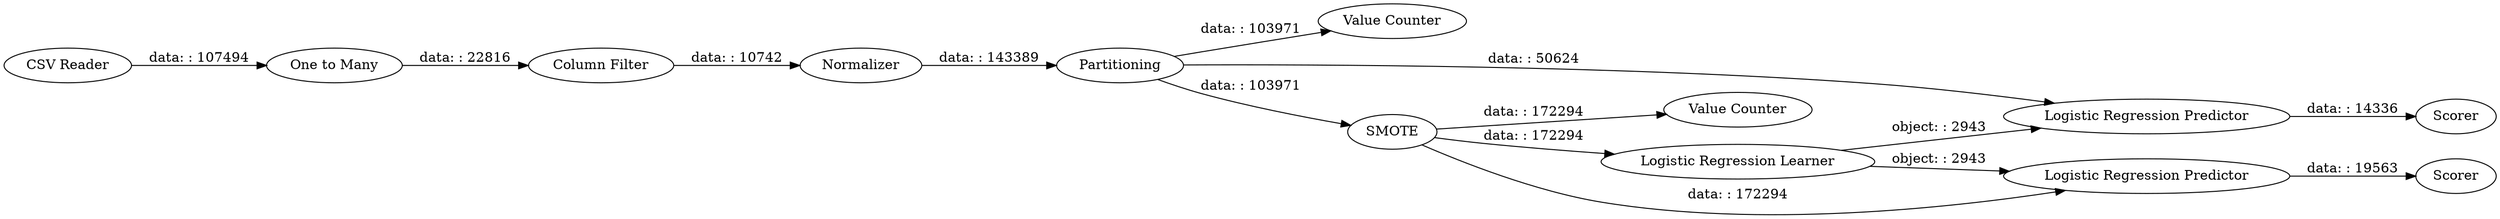 digraph {
	"3885665802116306016_17" [label="Value Counter"]
	"3885665802116306016_5" [label="Logistic Regression Predictor"]
	"3885665802116306016_3" [label=Normalizer]
	"3885665802116306016_10" [label="Logistic Regression Predictor"]
	"3885665802116306016_2" [label=Partitioning]
	"3885665802116306016_4" [label="Logistic Regression Learner"]
	"3885665802116306016_18" [label="Value Counter"]
	"3885665802116306016_9" [label=Scorer]
	"3885665802116306016_8" [label="One to Many"]
	"3885665802116306016_12" [label="Column Filter"]
	"3885665802116306016_13" [label=SMOTE]
	"3885665802116306016_1" [label="CSV Reader"]
	"3885665802116306016_11" [label=Scorer]
	"3885665802116306016_4" -> "3885665802116306016_5" [label="object: : 2943"]
	"3885665802116306016_3" -> "3885665802116306016_2" [label="data: : 143389"]
	"3885665802116306016_13" -> "3885665802116306016_18" [label="data: : 172294"]
	"3885665802116306016_13" -> "3885665802116306016_10" [label="data: : 172294"]
	"3885665802116306016_13" -> "3885665802116306016_4" [label="data: : 172294"]
	"3885665802116306016_8" -> "3885665802116306016_12" [label="data: : 22816"]
	"3885665802116306016_4" -> "3885665802116306016_10" [label="object: : 2943"]
	"3885665802116306016_2" -> "3885665802116306016_13" [label="data: : 103971"]
	"3885665802116306016_2" -> "3885665802116306016_17" [label="data: : 103971"]
	"3885665802116306016_1" -> "3885665802116306016_8" [label="data: : 107494"]
	"3885665802116306016_2" -> "3885665802116306016_5" [label="data: : 50624"]
	"3885665802116306016_10" -> "3885665802116306016_11" [label="data: : 19563"]
	"3885665802116306016_12" -> "3885665802116306016_3" [label="data: : 10742"]
	"3885665802116306016_5" -> "3885665802116306016_9" [label="data: : 14336"]
	rankdir=LR
}
